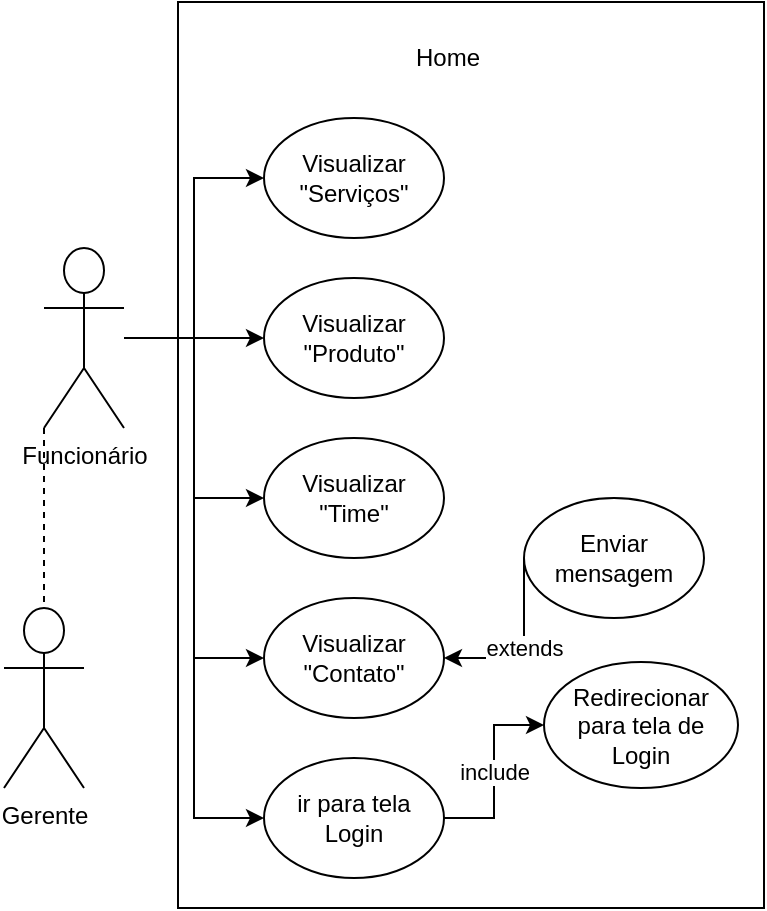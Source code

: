 <mxfile version="12.0.2" type="device" pages="5"><diagram id="fQy7R27pqjeJe8S6SKvX" name="Home"><mxGraphModel dx="854" dy="419" grid="1" gridSize="10" guides="1" tooltips="1" connect="1" arrows="1" fold="1" page="1" pageScale="1" pageWidth="827" pageHeight="1169" math="0" shadow="0"><root><mxCell id="0"/><mxCell id="1" parent="0"/><mxCell id="2syncMVTLVBBuWbnJG9J-7" value="" style="rounded=0;whiteSpace=wrap;html=1;rotation=90;" vertex="1" parent="1"><mxGeometry x="37" y="102" width="453" height="293" as="geometry"/></mxCell><mxCell id="2syncMVTLVBBuWbnJG9J-8" style="edgeStyle=orthogonalEdgeStyle;rounded=0;orthogonalLoop=1;jettySize=auto;html=1;entryX=0;entryY=0.5;entryDx=0;entryDy=0;" edge="1" parent="1" source="2syncMVTLVBBuWbnJG9J-1" target="2syncMVTLVBBuWbnJG9J-6"><mxGeometry relative="1" as="geometry"/></mxCell><mxCell id="2syncMVTLVBBuWbnJG9J-9" style="edgeStyle=orthogonalEdgeStyle;rounded=0;orthogonalLoop=1;jettySize=auto;html=1;entryX=0;entryY=0.5;entryDx=0;entryDy=0;" edge="1" parent="1" source="2syncMVTLVBBuWbnJG9J-1" target="2syncMVTLVBBuWbnJG9J-5"><mxGeometry relative="1" as="geometry"/></mxCell><mxCell id="2syncMVTLVBBuWbnJG9J-10" style="edgeStyle=orthogonalEdgeStyle;rounded=0;orthogonalLoop=1;jettySize=auto;html=1;entryX=0;entryY=0.5;entryDx=0;entryDy=0;" edge="1" parent="1" source="2syncMVTLVBBuWbnJG9J-1" target="2syncMVTLVBBuWbnJG9J-4"><mxGeometry relative="1" as="geometry"/></mxCell><mxCell id="2syncMVTLVBBuWbnJG9J-11" style="edgeStyle=orthogonalEdgeStyle;rounded=0;orthogonalLoop=1;jettySize=auto;html=1;entryX=0;entryY=0.5;entryDx=0;entryDy=0;" edge="1" parent="1" source="2syncMVTLVBBuWbnJG9J-1" target="2syncMVTLVBBuWbnJG9J-3"><mxGeometry relative="1" as="geometry"/></mxCell><mxCell id="2syncMVTLVBBuWbnJG9J-12" style="edgeStyle=orthogonalEdgeStyle;rounded=0;orthogonalLoop=1;jettySize=auto;html=1;entryX=0;entryY=0.5;entryDx=0;entryDy=0;" edge="1" parent="1" source="2syncMVTLVBBuWbnJG9J-1" target="2syncMVTLVBBuWbnJG9J-2"><mxGeometry relative="1" as="geometry"/></mxCell><mxCell id="2syncMVTLVBBuWbnJG9J-1" value="Funcionário" style="shape=umlActor;verticalLabelPosition=bottom;labelBackgroundColor=#ffffff;verticalAlign=top;html=1;outlineConnect=0;" vertex="1" parent="1"><mxGeometry x="50" y="145" width="40" height="90" as="geometry"/></mxCell><mxCell id="2syncMVTLVBBuWbnJG9J-2" value="Visualizar &quot;Serviços&quot;" style="ellipse;whiteSpace=wrap;html=1;" vertex="1" parent="1"><mxGeometry x="160" y="80" width="90" height="60" as="geometry"/></mxCell><mxCell id="2syncMVTLVBBuWbnJG9J-3" value="&lt;span style=&quot;white-space: normal&quot;&gt;Visualizar &quot;Produto&quot;&lt;/span&gt;" style="ellipse;whiteSpace=wrap;html=1;" vertex="1" parent="1"><mxGeometry x="160" y="160" width="90" height="60" as="geometry"/></mxCell><mxCell id="2syncMVTLVBBuWbnJG9J-4" value="&lt;span style=&quot;white-space: normal&quot;&gt;Visualizar &quot;Time&quot;&lt;/span&gt;" style="ellipse;whiteSpace=wrap;html=1;" vertex="1" parent="1"><mxGeometry x="160" y="240" width="90" height="60" as="geometry"/></mxCell><mxCell id="2syncMVTLVBBuWbnJG9J-5" value="&lt;span style=&quot;white-space: normal&quot;&gt;Visualizar &quot;Contato&quot;&lt;/span&gt;" style="ellipse;whiteSpace=wrap;html=1;" vertex="1" parent="1"><mxGeometry x="160" y="320" width="90" height="60" as="geometry"/></mxCell><mxCell id="UgdPRxqX7ls2S01GCLFW-2" value="include" style="edgeStyle=orthogonalEdgeStyle;rounded=0;orthogonalLoop=1;jettySize=auto;html=1;" edge="1" parent="1" source="2syncMVTLVBBuWbnJG9J-6" target="UgdPRxqX7ls2S01GCLFW-1"><mxGeometry relative="1" as="geometry"/></mxCell><mxCell id="2syncMVTLVBBuWbnJG9J-6" value="&lt;span style=&quot;white-space: normal&quot;&gt;ir para tela Login&lt;/span&gt;" style="ellipse;whiteSpace=wrap;html=1;" vertex="1" parent="1"><mxGeometry x="160" y="400" width="90" height="60" as="geometry"/></mxCell><mxCell id="2syncMVTLVBBuWbnJG9J-13" value="Home" style="text;html=1;strokeColor=none;fillColor=none;align=center;verticalAlign=middle;whiteSpace=wrap;rounded=0;" vertex="1" parent="1"><mxGeometry x="231.5" y="40" width="40" height="20" as="geometry"/></mxCell><mxCell id="2syncMVTLVBBuWbnJG9J-16" value="extends" style="edgeStyle=orthogonalEdgeStyle;rounded=0;orthogonalLoop=1;jettySize=auto;html=1;entryX=1;entryY=0.5;entryDx=0;entryDy=0;" edge="1" parent="1" source="2syncMVTLVBBuWbnJG9J-14" target="2syncMVTLVBBuWbnJG9J-5"><mxGeometry relative="1" as="geometry"><Array as="points"><mxPoint x="290" y="350"/></Array></mxGeometry></mxCell><mxCell id="2syncMVTLVBBuWbnJG9J-14" value="Enviar mensagem" style="ellipse;whiteSpace=wrap;html=1;" vertex="1" parent="1"><mxGeometry x="290" y="270" width="90" height="60" as="geometry"/></mxCell><mxCell id="2syncMVTLVBBuWbnJG9J-26" value="Gerente" style="shape=umlActor;verticalLabelPosition=bottom;labelBackgroundColor=#ffffff;verticalAlign=top;html=1;outlineConnect=0;" vertex="1" parent="1"><mxGeometry x="30" y="325" width="40" height="90" as="geometry"/></mxCell><mxCell id="2syncMVTLVBBuWbnJG9J-27" value="" style="endArrow=none;dashed=1;html=1;entryX=0.5;entryY=0;entryDx=0;entryDy=0;entryPerimeter=0;exitX=0;exitY=1;exitDx=0;exitDy=0;exitPerimeter=0;" edge="1" parent="1" source="2syncMVTLVBBuWbnJG9J-1" target="2syncMVTLVBBuWbnJG9J-26"><mxGeometry width="50" height="50" relative="1" as="geometry"><mxPoint x="50" y="550" as="sourcePoint"/><mxPoint x="100" y="500" as="targetPoint"/></mxGeometry></mxCell><mxCell id="UgdPRxqX7ls2S01GCLFW-1" value="Redirecionar para tela de Login" style="ellipse;whiteSpace=wrap;html=1;" vertex="1" parent="1"><mxGeometry x="300" y="352" width="97" height="63" as="geometry"/></mxCell></root></mxGraphModel></diagram><diagram name="Login" id="g61crH6AwjwOkDxX5zRd"><mxGraphModel dx="854" dy="468" grid="1" gridSize="10" guides="1" tooltips="1" connect="1" arrows="1" fold="1" page="1" pageScale="1" pageWidth="827" pageHeight="1169" math="0" shadow="0"><root><mxCell id="Kku5HMjtUzgzBLx2NBK--0"/><mxCell id="Kku5HMjtUzgzBLx2NBK--1" parent="Kku5HMjtUzgzBLx2NBK--0"/><mxCell id="Kku5HMjtUzgzBLx2NBK--2" value="" style="rounded=0;whiteSpace=wrap;html=1;rotation=90;" vertex="1" parent="Kku5HMjtUzgzBLx2NBK--1"><mxGeometry x="174" y="-32" width="230" height="341" as="geometry"/></mxCell><mxCell id="Kku5HMjtUzgzBLx2NBK--6" style="edgeStyle=orthogonalEdgeStyle;rounded=0;orthogonalLoop=1;jettySize=auto;html=1;entryX=0;entryY=0.5;entryDx=0;entryDy=0;" edge="1" parent="Kku5HMjtUzgzBLx2NBK--1" source="Kku5HMjtUzgzBLx2NBK--8" target="Kku5HMjtUzgzBLx2NBK--10"><mxGeometry relative="1" as="geometry"/></mxCell><mxCell id="Kku5HMjtUzgzBLx2NBK--7" style="edgeStyle=orthogonalEdgeStyle;rounded=0;orthogonalLoop=1;jettySize=auto;html=1;entryX=0;entryY=0.5;entryDx=0;entryDy=0;" edge="1" parent="Kku5HMjtUzgzBLx2NBK--1" source="Kku5HMjtUzgzBLx2NBK--8" target="Kku5HMjtUzgzBLx2NBK--9"><mxGeometry relative="1" as="geometry"/></mxCell><mxCell id="Kku5HMjtUzgzBLx2NBK--8" value="Funcionário" style="shape=umlActor;verticalLabelPosition=bottom;labelBackgroundColor=#ffffff;verticalAlign=top;html=1;outlineConnect=0;" vertex="1" parent="Kku5HMjtUzgzBLx2NBK--1"><mxGeometry x="50" y="40" width="40" height="90" as="geometry"/></mxCell><mxCell id="Kku5HMjtUzgzBLx2NBK--9" value="Voltar para tela home" style="ellipse;whiteSpace=wrap;html=1;" vertex="1" parent="Kku5HMjtUzgzBLx2NBK--1"><mxGeometry x="161.5" y="80" width="110" height="60" as="geometry"/></mxCell><mxCell id="Kku5HMjtUzgzBLx2NBK--10" value="Logar-se" style="ellipse;whiteSpace=wrap;html=1;" vertex="1" parent="Kku5HMjtUzgzBLx2NBK--1"><mxGeometry x="161.5" y="175" width="110" height="60" as="geometry"/></mxCell><mxCell id="Kku5HMjtUzgzBLx2NBK--15" value="Login" style="text;html=1;strokeColor=none;fillColor=none;align=center;verticalAlign=middle;whiteSpace=wrap;rounded=0;" vertex="1" parent="Kku5HMjtUzgzBLx2NBK--1"><mxGeometry x="280" y="40" width="40" height="20" as="geometry"/></mxCell><mxCell id="Kku5HMjtUzgzBLx2NBK--18" value="Gerente" style="shape=umlActor;verticalLabelPosition=bottom;labelBackgroundColor=#ffffff;verticalAlign=top;html=1;outlineConnect=0;" vertex="1" parent="Kku5HMjtUzgzBLx2NBK--1"><mxGeometry x="30" y="220" width="40" height="90" as="geometry"/></mxCell><mxCell id="Kku5HMjtUzgzBLx2NBK--19" value="" style="endArrow=none;dashed=1;html=1;entryX=0.5;entryY=0;entryDx=0;entryDy=0;entryPerimeter=0;exitX=0;exitY=1;exitDx=0;exitDy=0;exitPerimeter=0;" edge="1" parent="Kku5HMjtUzgzBLx2NBK--1" source="Kku5HMjtUzgzBLx2NBK--8" target="Kku5HMjtUzgzBLx2NBK--18"><mxGeometry width="50" height="50" relative="1" as="geometry"><mxPoint x="50" y="445" as="sourcePoint"/><mxPoint x="100" y="395" as="targetPoint"/></mxGeometry></mxCell><mxCell id="59nxVhE4jImhYQ-MGPmM-1" value="extends" style="edgeStyle=orthogonalEdgeStyle;rounded=0;orthogonalLoop=1;jettySize=auto;html=1;" edge="1" parent="Kku5HMjtUzgzBLx2NBK--1" source="59nxVhE4jImhYQ-MGPmM-0" target="Kku5HMjtUzgzBLx2NBK--10"><mxGeometry relative="1" as="geometry"/></mxCell><mxCell id="59nxVhE4jImhYQ-MGPmM-0" value="Redirecionar para tela de Menu do dashboard" style="ellipse;whiteSpace=wrap;html=1;" vertex="1" parent="Kku5HMjtUzgzBLx2NBK--1"><mxGeometry x="320" y="110" width="120" height="72" as="geometry"/></mxCell></root></mxGraphModel></diagram><diagram name="Menu do dashboard" id="zS3VK_SYRmTEgTVZn6Kg"><mxGraphModel dx="854" dy="468" grid="1" gridSize="10" guides="1" tooltips="1" connect="1" arrows="1" fold="1" page="1" pageScale="1" pageWidth="827" pageHeight="1169" math="0" shadow="0"><root><mxCell id="DmOEpyVaP-x4nNtgAo3k-0"/><mxCell id="DmOEpyVaP-x4nNtgAo3k-1" parent="DmOEpyVaP-x4nNtgAo3k-0"/><mxCell id="DmOEpyVaP-x4nNtgAo3k-2" value="" style="rounded=0;whiteSpace=wrap;html=1;rotation=90;" vertex="1" parent="DmOEpyVaP-x4nNtgAo3k-1"><mxGeometry x="158" y="-14" width="279" height="356" as="geometry"/></mxCell><mxCell id="DmOEpyVaP-x4nNtgAo3k-3" style="edgeStyle=orthogonalEdgeStyle;rounded=0;orthogonalLoop=1;jettySize=auto;html=1;entryX=0;entryY=0.5;entryDx=0;entryDy=0;" edge="1" parent="DmOEpyVaP-x4nNtgAo3k-1" source="DmOEpyVaP-x4nNtgAo3k-5" target="DmOEpyVaP-x4nNtgAo3k-7"><mxGeometry relative="1" as="geometry"/></mxCell><mxCell id="DmOEpyVaP-x4nNtgAo3k-4" style="edgeStyle=orthogonalEdgeStyle;rounded=0;orthogonalLoop=1;jettySize=auto;html=1;entryX=0;entryY=0.5;entryDx=0;entryDy=0;" edge="1" parent="DmOEpyVaP-x4nNtgAo3k-1" source="DmOEpyVaP-x4nNtgAo3k-5" target="DmOEpyVaP-x4nNtgAo3k-6"><mxGeometry relative="1" as="geometry"/></mxCell><mxCell id="DmOEpyVaP-x4nNtgAo3k-5" value="Funcionário" style="shape=umlActor;verticalLabelPosition=bottom;labelBackgroundColor=#ffffff;verticalAlign=top;html=1;outlineConnect=0;" vertex="1" parent="DmOEpyVaP-x4nNtgAo3k-1"><mxGeometry x="50" y="40" width="40" height="90" as="geometry"/></mxCell><mxCell id="ZwzXB1_OqG078sxfP6Oa-0" value="Include" style="edgeStyle=orthogonalEdgeStyle;rounded=0;orthogonalLoop=1;jettySize=auto;html=1;exitX=1;exitY=0.5;exitDx=0;exitDy=0;" edge="1" parent="DmOEpyVaP-x4nNtgAo3k-1" source="DmOEpyVaP-x4nNtgAo3k-6" target="ZuMRlnkRYWmjAexsVnwp-3"><mxGeometry relative="1" as="geometry"/></mxCell><mxCell id="DmOEpyVaP-x4nNtgAo3k-6" value="Deslogar" style="ellipse;whiteSpace=wrap;html=1;" vertex="1" parent="DmOEpyVaP-x4nNtgAo3k-1"><mxGeometry x="162" y="80" width="98" height="60" as="geometry"/></mxCell><mxCell id="KQkbI4hU2kTde7VCEV_m-1" value="Include" style="edgeStyle=orthogonalEdgeStyle;rounded=0;orthogonalLoop=1;jettySize=auto;html=1;exitX=1;exitY=0.5;exitDx=0;exitDy=0;entryX=0;entryY=0.5;entryDx=0;entryDy=0;" edge="1" parent="DmOEpyVaP-x4nNtgAo3k-1" source="DmOEpyVaP-x4nNtgAo3k-7" target="KQkbI4hU2kTde7VCEV_m-0"><mxGeometry relative="1" as="geometry"/></mxCell><mxCell id="DmOEpyVaP-x4nNtgAo3k-7" value="Visualizar os gráficos" style="ellipse;whiteSpace=wrap;html=1;" vertex="1" parent="DmOEpyVaP-x4nNtgAo3k-1"><mxGeometry x="162" y="160" width="98" height="60" as="geometry"/></mxCell><mxCell id="DmOEpyVaP-x4nNtgAo3k-8" value="Menu do dashboard" style="text;html=1;strokeColor=none;fillColor=none;align=center;verticalAlign=middle;whiteSpace=wrap;rounded=0;" vertex="1" parent="DmOEpyVaP-x4nNtgAo3k-1"><mxGeometry x="242.5" y="40" width="110" height="20" as="geometry"/></mxCell><mxCell id="KQkbI4hU2kTde7VCEV_m-6" style="edgeStyle=orthogonalEdgeStyle;rounded=0;orthogonalLoop=1;jettySize=auto;html=1;" edge="1" parent="DmOEpyVaP-x4nNtgAo3k-1" source="DmOEpyVaP-x4nNtgAo3k-9" target="KQkbI4hU2kTde7VCEV_m-2"><mxGeometry relative="1" as="geometry"/></mxCell><mxCell id="DmOEpyVaP-x4nNtgAo3k-9" value="Gerente" style="shape=umlActor;verticalLabelPosition=bottom;labelBackgroundColor=#ffffff;verticalAlign=top;html=1;outlineConnect=0;" vertex="1" parent="DmOEpyVaP-x4nNtgAo3k-1"><mxGeometry x="30" y="220" width="40" height="90" as="geometry"/></mxCell><mxCell id="DmOEpyVaP-x4nNtgAo3k-10" value="" style="endArrow=none;dashed=1;html=1;entryX=0.5;entryY=0;entryDx=0;entryDy=0;entryPerimeter=0;exitX=0;exitY=1;exitDx=0;exitDy=0;exitPerimeter=0;" edge="1" parent="DmOEpyVaP-x4nNtgAo3k-1" source="DmOEpyVaP-x4nNtgAo3k-5" target="DmOEpyVaP-x4nNtgAo3k-9"><mxGeometry width="50" height="50" relative="1" as="geometry"><mxPoint x="50" y="445" as="sourcePoint"/><mxPoint x="100" y="395" as="targetPoint"/></mxGeometry></mxCell><mxCell id="ZuMRlnkRYWmjAexsVnwp-3" value="Voltar para o Home do site" style="ellipse;whiteSpace=wrap;html=1;" vertex="1" parent="DmOEpyVaP-x4nNtgAo3k-1"><mxGeometry x="350" y="81" width="100" height="60" as="geometry"/></mxCell><mxCell id="KQkbI4hU2kTde7VCEV_m-0" value="Redirecionar pra a tela de gráficos" style="ellipse;whiteSpace=wrap;html=1;" vertex="1" parent="DmOEpyVaP-x4nNtgAo3k-1"><mxGeometry x="340" y="160" width="110" height="60" as="geometry"/></mxCell><mxCell id="KQkbI4hU2kTde7VCEV_m-9" value="Include" style="edgeStyle=orthogonalEdgeStyle;rounded=0;orthogonalLoop=1;jettySize=auto;html=1;" edge="1" parent="DmOEpyVaP-x4nNtgAo3k-1" source="KQkbI4hU2kTde7VCEV_m-2" target="KQkbI4hU2kTde7VCEV_m-8"><mxGeometry relative="1" as="geometry"/></mxCell><mxCell id="KQkbI4hU2kTde7VCEV_m-2" value="Visualizar usuários" style="ellipse;whiteSpace=wrap;html=1;" vertex="1" parent="DmOEpyVaP-x4nNtgAo3k-1"><mxGeometry x="162" y="237.5" width="99" height="55" as="geometry"/></mxCell><mxCell id="KQkbI4hU2kTde7VCEV_m-8" value="Redirecionar para a tela de gerenciamento de usuários" style="ellipse;whiteSpace=wrap;html=1;" vertex="1" parent="DmOEpyVaP-x4nNtgAo3k-1"><mxGeometry x="310" y="230" width="149" height="70" as="geometry"/></mxCell><mxCell id="KQkbI4hU2kTde7VCEV_m-7" value="Redirecionar para a tela de gráficos" style="ellipse;whiteSpace=wrap;html=1;" vertex="1" parent="DmOEpyVaP-x4nNtgAo3k-1"><mxGeometry x="340" y="160" width="110" height="60" as="geometry"/></mxCell></root></mxGraphModel></diagram><diagram name="Gerenciamento de usuário" id="ejVdQxVnSqFzs1uhTLvn"><mxGraphModel dx="854" dy="435" grid="1" gridSize="10" guides="1" tooltips="1" connect="1" arrows="1" fold="1" page="1" pageScale="1" pageWidth="827" pageHeight="1169" math="0" shadow="0"><root><mxCell id="64a07OLmkZHe4STya28z-0"/><mxCell id="64a07OLmkZHe4STya28z-1" parent="64a07OLmkZHe4STya28z-0"/><mxCell id="64a07OLmkZHe4STya28z-2" value="" style="rounded=0;whiteSpace=wrap;html=1;rotation=90;" vertex="1" parent="64a07OLmkZHe4STya28z-1"><mxGeometry x="77" y="69" width="443" height="356" as="geometry"/></mxCell><mxCell id="64a07OLmkZHe4STya28z-10" value="Gerenciamento de usuários" style="text;html=1;strokeColor=none;fillColor=none;align=center;verticalAlign=middle;whiteSpace=wrap;rounded=0;" vertex="1" parent="64a07OLmkZHe4STya28z-1"><mxGeometry x="242.5" y="40" width="110" height="20" as="geometry"/></mxCell><mxCell id="-rCJRRFweceLGxHJrf5y-4" style="edgeStyle=orthogonalEdgeStyle;rounded=0;orthogonalLoop=1;jettySize=auto;html=1;" edge="1" parent="64a07OLmkZHe4STya28z-1" source="64a07OLmkZHe4STya28z-12" target="-rCJRRFweceLGxHJrf5y-5"><mxGeometry relative="1" as="geometry"><mxPoint x="110" y="164" as="targetPoint"/></mxGeometry></mxCell><mxCell id="-rCJRRFweceLGxHJrf5y-12" style="edgeStyle=orthogonalEdgeStyle;rounded=0;orthogonalLoop=1;jettySize=auto;html=1;" edge="1" parent="64a07OLmkZHe4STya28z-1" source="64a07OLmkZHe4STya28z-12" target="-rCJRRFweceLGxHJrf5y-6"><mxGeometry relative="1" as="geometry"/></mxCell><mxCell id="-rCJRRFweceLGxHJrf5y-13" style="edgeStyle=orthogonalEdgeStyle;rounded=0;orthogonalLoop=1;jettySize=auto;html=1;entryX=0;entryY=0.5;entryDx=0;entryDy=0;" edge="1" parent="64a07OLmkZHe4STya28z-1" source="64a07OLmkZHe4STya28z-12" target="-rCJRRFweceLGxHJrf5y-8"><mxGeometry relative="1" as="geometry"/></mxCell><mxCell id="-rCJRRFweceLGxHJrf5y-15" style="edgeStyle=orthogonalEdgeStyle;rounded=0;orthogonalLoop=1;jettySize=auto;html=1;entryX=0;entryY=0.5;entryDx=0;entryDy=0;" edge="1" parent="64a07OLmkZHe4STya28z-1" source="64a07OLmkZHe4STya28z-12" target="-rCJRRFweceLGxHJrf5y-7"><mxGeometry relative="1" as="geometry"/></mxCell><mxCell id="-rCJRRFweceLGxHJrf5y-16" style="edgeStyle=orthogonalEdgeStyle;rounded=0;orthogonalLoop=1;jettySize=auto;html=1;entryX=0;entryY=0.5;entryDx=0;entryDy=0;" edge="1" parent="64a07OLmkZHe4STya28z-1" source="64a07OLmkZHe4STya28z-12" target="-rCJRRFweceLGxHJrf5y-9"><mxGeometry relative="1" as="geometry"/></mxCell><mxCell id="64a07OLmkZHe4STya28z-12" value="Gerente" style="shape=umlActor;verticalLabelPosition=bottom;labelBackgroundColor=#ffffff;verticalAlign=top;html=1;outlineConnect=0;" vertex="1" parent="64a07OLmkZHe4STya28z-1"><mxGeometry x="40" y="119" width="40" height="90" as="geometry"/></mxCell><mxCell id="-rCJRRFweceLGxHJrf5y-5" value="Inativar usuário" style="ellipse;whiteSpace=wrap;html=1;" vertex="1" parent="64a07OLmkZHe4STya28z-1"><mxGeometry x="180" y="90" width="102" height="60" as="geometry"/></mxCell><mxCell id="-rCJRRFweceLGxHJrf5y-6" value="ativar usuário" style="ellipse;whiteSpace=wrap;html=1;" vertex="1" parent="64a07OLmkZHe4STya28z-1"><mxGeometry x="180" y="170" width="102" height="60" as="geometry"/></mxCell><mxCell id="-rCJRRFweceLGxHJrf5y-7" value="Alterar informações dos&lt;span style=&quot;font-family: &amp;#34;helvetica&amp;#34; , &amp;#34;arial&amp;#34; , sans-serif ; font-size: 0px ; white-space: nowrap&quot;&gt;%3CmxGraphModel%3E%3Croot%3E%3CmxCell%20id%3D%220%22%2F%3E%3CmxCell%20id%3D%221%22%20parent%3D%220%22%2F%3E%3CmxCell%20id%3D%222%22%20value%3D%22ativar%20usu%C3%A1rio%22%20style%3D%22ellipse%3BwhiteSpace%3Dwrap%3Bhtml%3D1%3B%22%20vertex%3D%221%22%20parent%3D%221%22%3E%3CmxGeometry%20x%3D%22180%22%20y%3D%22170%22%20width%3D%22102%22%20height%3D%2260%22%20as%3D%22geometry%22%2F%3E%3C%2FmxCell%3E%3C%2Froot%3E%3C%2FmxGraphModel%3E&lt;/span&gt;&lt;br&gt;&amp;nbsp;usuários" style="ellipse;whiteSpace=wrap;html=1;" vertex="1" parent="64a07OLmkZHe4STya28z-1"><mxGeometry x="180" y="250" width="102" height="60" as="geometry"/></mxCell><mxCell id="-rCJRRFweceLGxHJrf5y-11" value="Include" style="edgeStyle=orthogonalEdgeStyle;rounded=0;orthogonalLoop=1;jettySize=auto;html=1;exitX=1;exitY=0.5;exitDx=0;exitDy=0;" edge="1" parent="64a07OLmkZHe4STya28z-1" source="-rCJRRFweceLGxHJrf5y-8" target="-rCJRRFweceLGxHJrf5y-10"><mxGeometry relative="1" as="geometry"/></mxCell><mxCell id="-rCJRRFweceLGxHJrf5y-8" value="Criar usuário" style="ellipse;whiteSpace=wrap;html=1;" vertex="1" parent="64a07OLmkZHe4STya28z-1"><mxGeometry x="180" y="322.5" width="102" height="60" as="geometry"/></mxCell><mxCell id="-rCJRRFweceLGxHJrf5y-9" value="Deletar usuário" style="ellipse;whiteSpace=wrap;html=1;" vertex="1" parent="64a07OLmkZHe4STya28z-1"><mxGeometry x="180" y="395" width="102" height="60" as="geometry"/></mxCell><mxCell id="-rCJRRFweceLGxHJrf5y-10" value="Redirecionar para a página de criação de usuário" style="ellipse;whiteSpace=wrap;html=1;" vertex="1" parent="64a07OLmkZHe4STya28z-1"><mxGeometry x="350" y="314.5" width="120" height="76" as="geometry"/></mxCell><mxCell id="-rCJRRFweceLGxHJrf5y-18" value="Extends" style="edgeStyle=orthogonalEdgeStyle;rounded=0;orthogonalLoop=1;jettySize=auto;html=1;exitX=0;exitY=0.5;exitDx=0;exitDy=0;" edge="1" parent="64a07OLmkZHe4STya28z-1" source="-rCJRRFweceLGxHJrf5y-17" target="-rCJRRFweceLGxHJrf5y-9"><mxGeometry relative="1" as="geometry"/></mxCell><mxCell id="-rCJRRFweceLGxHJrf5y-17" value="Confirmar" style="ellipse;whiteSpace=wrap;html=1;" vertex="1" parent="64a07OLmkZHe4STya28z-1"><mxGeometry x="363" y="395" width="100" height="61" as="geometry"/></mxCell></root></mxGraphModel></diagram><diagram name="Criar usuário" id="C85dTocrTnyeI4ee_C2E"><mxGraphModel dx="854" dy="435" grid="1" gridSize="10" guides="1" tooltips="1" connect="1" arrows="1" fold="1" page="1" pageScale="1" pageWidth="827" pageHeight="1169" math="0" shadow="0"><root><mxCell id="OXWJ-vm8Ay3ffCyt_QUI-0"/><mxCell id="OXWJ-vm8Ay3ffCyt_QUI-1" parent="OXWJ-vm8Ay3ffCyt_QUI-0"/><mxCell id="OXWJ-vm8Ay3ffCyt_QUI-2" value="" style="rounded=0;whiteSpace=wrap;html=1;rotation=90;" vertex="1" parent="OXWJ-vm8Ay3ffCyt_QUI-1"><mxGeometry x="151" y="-5" width="294" height="356" as="geometry"/></mxCell><mxCell id="OXWJ-vm8Ay3ffCyt_QUI-3" value="Criar usuário" style="text;html=1;strokeColor=none;fillColor=none;align=center;verticalAlign=middle;whiteSpace=wrap;rounded=0;" vertex="1" parent="OXWJ-vm8Ay3ffCyt_QUI-1"><mxGeometry x="242.5" y="40" width="110" height="20" as="geometry"/></mxCell><mxCell id="OXWJ-vm8Ay3ffCyt_QUI-4" style="edgeStyle=orthogonalEdgeStyle;rounded=0;orthogonalLoop=1;jettySize=auto;html=1;" edge="1" parent="OXWJ-vm8Ay3ffCyt_QUI-1" source="OXWJ-vm8Ay3ffCyt_QUI-9" target="OXWJ-vm8Ay3ffCyt_QUI-10"><mxGeometry relative="1" as="geometry"><mxPoint x="110" y="164" as="targetPoint"/></mxGeometry></mxCell><mxCell id="OXWJ-vm8Ay3ffCyt_QUI-5" style="edgeStyle=orthogonalEdgeStyle;rounded=0;orthogonalLoop=1;jettySize=auto;html=1;" edge="1" parent="OXWJ-vm8Ay3ffCyt_QUI-1" source="OXWJ-vm8Ay3ffCyt_QUI-9"><mxGeometry relative="1" as="geometry"><mxPoint x="180" y="200" as="targetPoint"/></mxGeometry></mxCell><mxCell id="L1huYw12p3uYSukCoohX-1" style="edgeStyle=orthogonalEdgeStyle;rounded=0;orthogonalLoop=1;jettySize=auto;html=1;entryX=0;entryY=0.5;entryDx=0;entryDy=0;" edge="1" parent="OXWJ-vm8Ay3ffCyt_QUI-1" source="OXWJ-vm8Ay3ffCyt_QUI-9" target="L1huYw12p3uYSukCoohX-0"><mxGeometry relative="1" as="geometry"/></mxCell><mxCell id="OXWJ-vm8Ay3ffCyt_QUI-9" value="Gerente" style="shape=umlActor;verticalLabelPosition=bottom;labelBackgroundColor=#ffffff;verticalAlign=top;html=1;outlineConnect=0;" vertex="1" parent="OXWJ-vm8Ay3ffCyt_QUI-1"><mxGeometry x="40" y="119" width="40" height="90" as="geometry"/></mxCell><mxCell id="OXWJ-vm8Ay3ffCyt_QUI-10" value="Colocar informações" style="ellipse;whiteSpace=wrap;html=1;" vertex="1" parent="OXWJ-vm8Ay3ffCyt_QUI-1"><mxGeometry x="180" y="90" width="102" height="60" as="geometry"/></mxCell><mxCell id="4UMP9cjf0DfVT_j3mk-B-2" value="Deslogar&lt;span style=&quot;font-family: &amp;#34;helvetica&amp;#34; , &amp;#34;arial&amp;#34; , sans-serif ; font-size: 0px ; white-space: nowrap&quot;&gt;%3CmxGraphModel%3E%3Croot%3E%3CmxCell%20id%3D%220%22%2F%3E%3CmxCell%20id%3D%221%22%20parent%3D%220%22%2F%3E%3CmxCell%20id%3D%222%22%20value%3D%22Colocar%20informa%C3%A7%C3%B5es%22%20style%3D%22ellipse%3BwhiteSpace%3Dwrap%3Bhtml%3D1%3B%22%20vertex%3D%221%22%20parent%3D%221%22%3E%3CmxGeometry%20x%3D%22180%22%20y%3D%2290%22%20width%3D%22102%22%20height%3D%2260%22%20as%3D%22geometry%22%2F%3E%3C%2FmxCell%3E%3C%2Froot%3E%3C%2FmxGraphModel%3E&lt;/span&gt;" style="ellipse;whiteSpace=wrap;html=1;" vertex="1" parent="OXWJ-vm8Ay3ffCyt_QUI-1"><mxGeometry x="180" y="170" width="102" height="60" as="geometry"/></mxCell><mxCell id="L1huYw12p3uYSukCoohX-0" value="Voltar para a tela de menu do dashboard" style="ellipse;whiteSpace=wrap;html=1;" vertex="1" parent="OXWJ-vm8Ay3ffCyt_QUI-1"><mxGeometry x="180" y="240" width="120" height="63" as="geometry"/></mxCell><mxCell id="L1huYw12p3uYSukCoohX-4" value="extends" style="edgeStyle=orthogonalEdgeStyle;rounded=0;orthogonalLoop=1;jettySize=auto;html=1;" edge="1" parent="OXWJ-vm8Ay3ffCyt_QUI-1" source="L1huYw12p3uYSukCoohX-3" target="OXWJ-vm8Ay3ffCyt_QUI-10"><mxGeometry relative="1" as="geometry"/></mxCell><mxCell id="L1huYw12p3uYSukCoohX-3" value="Colocar usuário como administrador" style="ellipse;whiteSpace=wrap;html=1;" vertex="1" parent="OXWJ-vm8Ay3ffCyt_QUI-1"><mxGeometry x="340" y="80" width="120" height="80" as="geometry"/></mxCell></root></mxGraphModel></diagram></mxfile>